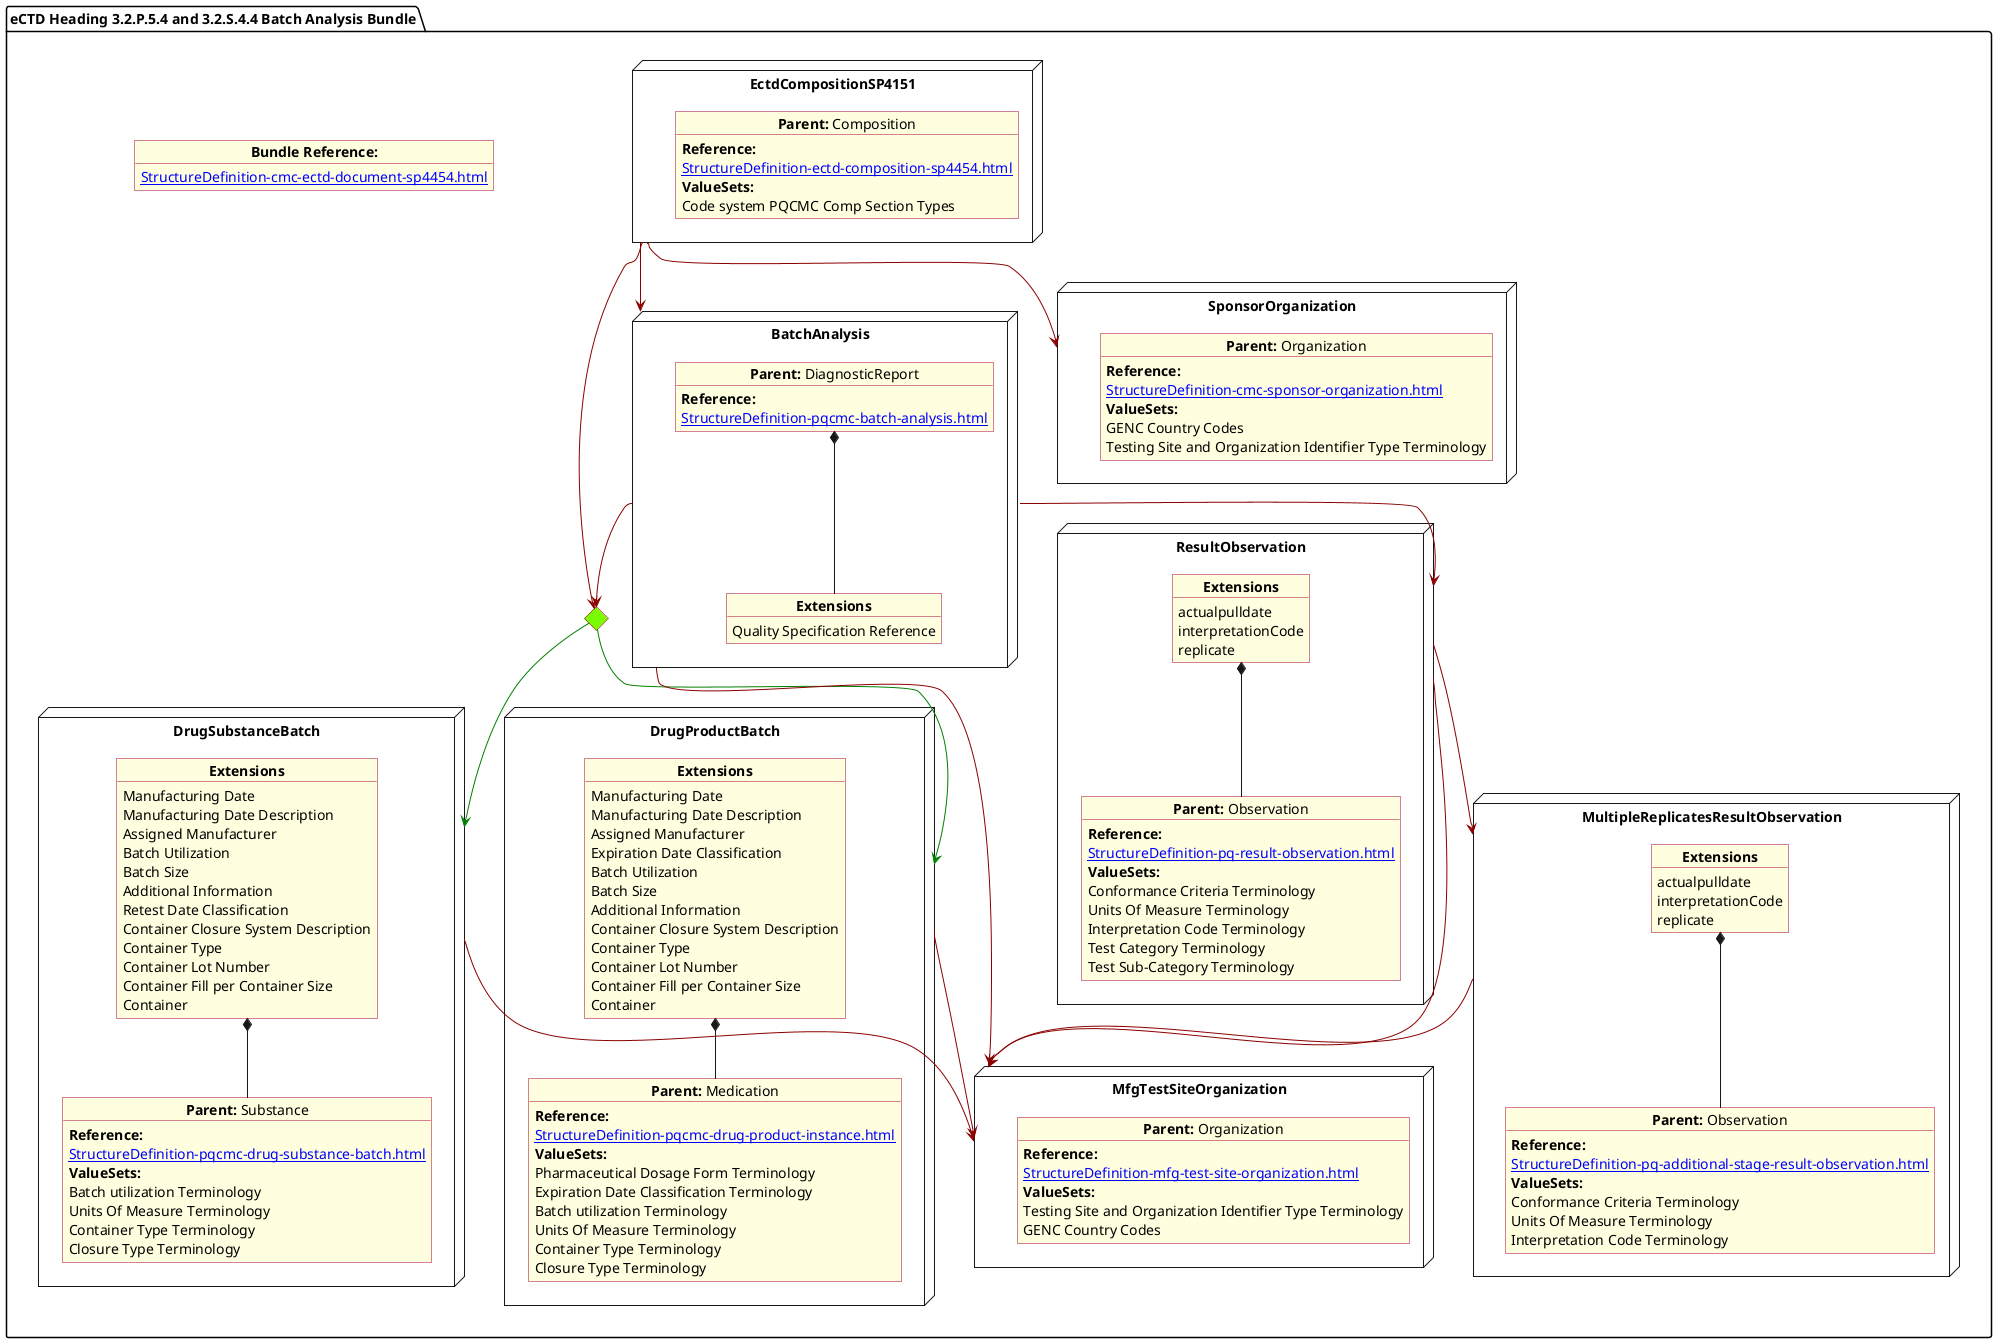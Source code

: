 @startuml BatchAnalysis
allowmixing
'Mixed model of use case and object
skinparam svgDimensionStyle true
skinparam ObjectBackgroundColor LightYellow
skinparam ObjectBorderColor #A80036
skinparam activityDiamondBorderColor #A80036
skinparam activityDiamondBackgroundColor lawnGreen
skinparam ClassBorderThickness 4

package "eCTD Heading 3.2.P.5.4 and 3.2.S.4.4 Batch Analysis Bundle" as NODES {

  object "**Bundle Reference:**" as objbun {
    [[StructureDefinition-cmc-ectd-document-sp4454.html]]
  }



  node "DrugProductBatch" as NN {

    object "**Parent:** Medication" as obj3 {
      **Reference:**
      [[StructureDefinition-pqcmc-drug-product-instance.html]]
      **ValueSets:**
      Pharmaceutical Dosage Form Terminology
      Expiration Date Classification Terminology
      Batch utilization Terminology
      Units Of Measure Terminology
      Container Type Terminology
      Closure Type Terminology
    }

    object "**Extensions**" as objExsBatch  {
      Manufacturing Date
      Manufacturing Date Description
      Assigned Manufacturer
      Expiration Date Classification
      Batch Utilization
      Batch Size
      Additional Information
      Container Closure System Description
      Container Type
      Container Lot Number
      Container Fill per Container Size
      Container
    }
    objExsBatch *-- obj3
  }
  node "BatchAnalysis" as N2 {

    object "**Parent:** DiagnosticReport" as obj2 {
      **Reference:**
      [[StructureDefinition-pqcmc-batch-analysis.html]]
    }
    object "**Extensions**" as objQSEx {
      Quality Specification Reference
    }
    obj2 *-- objQSEx
  }

  node "MfgTestSiteOrganization" as NMFG {

    object "**Parent:** Organization" as objDP {
      **Reference:**
      [[StructureDefinition-mfg-test-site-organization.html]]
      **ValueSets:**
      Testing Site and Organization Identifier Type Terminology
      GENC Country Codes
    }
  }
  node "DrugSubstanceBatch" as NNS {

    object "**Parent:** Substance" as obj4 {
      **Reference:**
      [[StructureDefinition-pqcmc-drug-substance-batch.html]]
      **ValueSets:**
      Batch utilization Terminology
      Units Of Measure Terminology
      Container Type Terminology
      Closure Type Terminology
    }
    object "**Extensions**" as objExs2 {
      Manufacturing Date
      Manufacturing Date Description
      Assigned Manufacturer
      Batch Utilization
      Batch Size
      Additional Information
      Retest Date Classification
      Container Closure System Description
      Container Type
      Container Lot Number
      Container Fill per Container Size
      Container
    }

    objExs2 *-- obj4
  }

  node "ResultObservation" as NNOBS {

    object "**Parent:** Observation" as observ3 {
      **Reference:**
      [[StructureDefinition-pq-result-observation.html]]
      **ValueSets:**
      Conformance Criteria Terminology
      Units Of Measure Terminology
      Interpretation Code Terminology
      Test Category Terminology
      Test Sub-Category Terminology
    }
    object "**Extensions**" as objExsObserv  {
      actualpulldate
      interpretationCode
      replicate
    }
    objExsObserv *-- observ3
  }

  node "MultipleReplicatesResultObservation" as NNstage {

    object "**Parent:** Observation" as observS {
      **Reference:**
      [[StructureDefinition-pq-additional-stage-result-observation.html]]
      **ValueSets:**
      Conformance Criteria Terminology
      Units Of Measure Terminology
      Interpretation Code Terminology
    }
    object "**Extensions**" as objExsStageObs  {
      actualpulldate
      interpretationCode
      replicate
    }

    objExsStageObs *-- observS
  }

  node "EctdCompositionSP4151" as N1 {

    object "**Parent:** Composition" as obj1 {
      **Reference:**
      [[StructureDefinition-ectd-composition-sp4454.html]]
      **ValueSets:**
      Code system PQCMC Comp Section Types
    }
  }
  node "SponsorOrganization" as NSO {

    object "**Parent:** Organization" as objAu {
      **Reference:**
      [[StructureDefinition-cmc-sponsor-organization.html]]
      **ValueSets:**
      GENC Country Codes
      Testing Site and Organization Identifier Type Terminology
    }
  }
  diamond CH

  N1 -[#darkred]-> CH
  N1 -[#darkred]-> N2
  N1 -[#darkred]-> NSO
  CH -[#green]-> NNS
  CH -[#green]-> NN
  NNS -[#darkred]-> NMFG
  NN -[#darkred]-> NMFG
  N2 -[#darkred]-> CH
  N2 -[#darkred]-> NMFG
  N2 -[#darkred]-> NNOBS
  NNOBS -[#darkred]-> NMFG
  NNOBS -[#darkred]-> NNstage
  NNstage -[#darkred]-> NMFG
}
@enduml